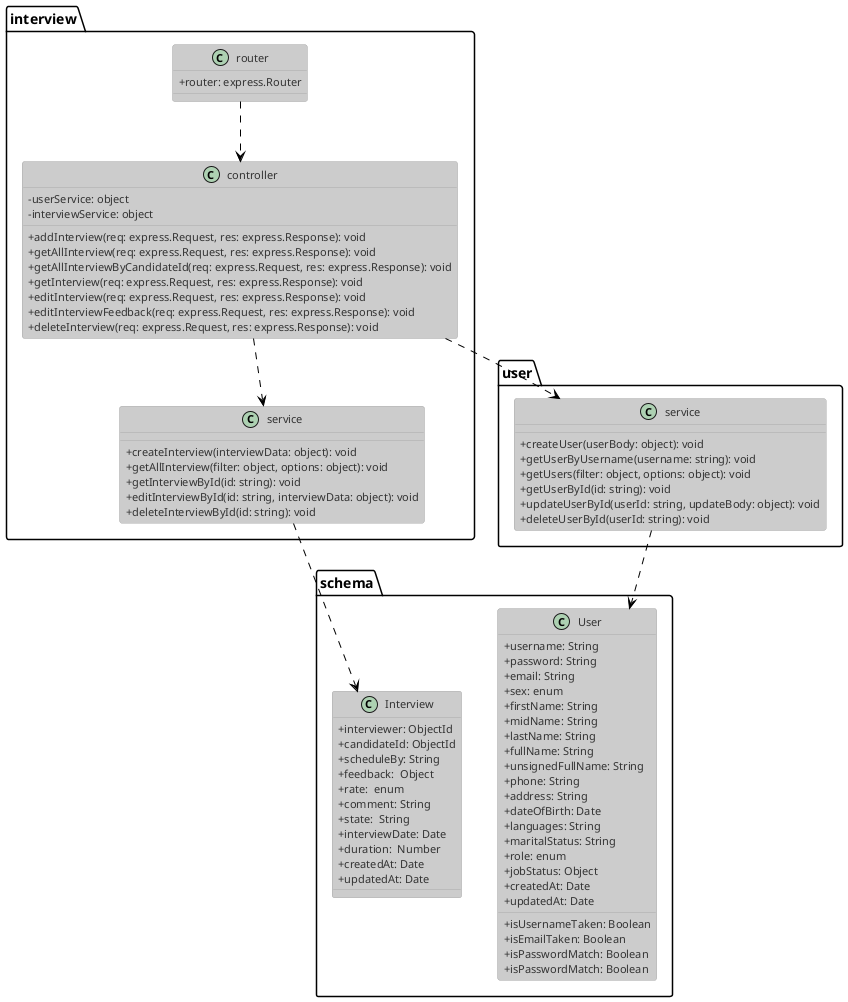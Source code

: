@startuml interviewClass
!theme reddress-lightblue

skinparam classAttributeIconSize 0
class interview.controller{
  - {field} userService: object
  - {field} interviewService: object

  + {method} addInterview(req: express.Request, res: express.Response): void
  + {method} getAllInterview(req: express.Request, res: express.Response): void
  + {method} getAllInterviewByCandidateId(req: express.Request, res: express.Response): void
  + {method} getInterview(req: express.Request, res: express.Response): void
  + {method} editInterview(req: express.Request, res: express.Response): void
  + {method} editInterviewFeedback(req: express.Request, res: express.Response): void
  + {method} deleteInterview(req: express.Request, res: express.Response): void
}

class interview.service{
  + {method} createInterview(interviewData: object): void
  + {method} getAllInterview(filter: object, options: object): void
  + {method} getInterviewById(id: string): void
  + {method} editInterviewById(id: string, interviewData: object): void
  + {method} deleteInterviewById(id: string): void
}

class interview.router{
  + {field} router: express.Router
}

class user.service{
  + {method} createUser(userBody: object): void
  + {method} getUserByUsername(username: string): void
  + {method} getUsers(filter: object, options: object): void
  + {method} getUserById(id: string): void
  + {method} updateUserById(userId: string, updateBody: object): void
  + {method} deleteUserById(userId: string): void
}


class schema.Interview {
  + {field} interviewer: ObjectId
  + {field} candidateId: ObjectId
  + {field} scheduleBy: String
  + {field} feedback:  Object
  + {field} rate:  enum 
  + {field} comment: String
  + {field} state:  String 
  + {field} interviewDate: Date 
  + {field} duration:  Number
  + {field} createdAt: Date
  + {field} updatedAt: Date
}

class schema.User {
  + {field} username: String
  + {field} password: String
  + {field} email: String 
  + {field} sex: enum
  + {field} firstName: String 
  + {field} midName: String
  + {field} lastName: String 
  + {field} fullName: String 
  + {field} unsignedFullName: String
  + {field} phone: String
  + {field} address: String
  + {field} dateOfBirth: Date
  + {field} languages: String
  + {field} maritalStatus: String
  + {field} role: enum
  + {field} jobStatus: Object
  + {field} createdAt: Date
  + {field} updatedAt: Date

  + {method} isUsernameTaken: Boolean
  + {method} isEmailTaken: Boolean
  + {method} isPasswordMatch: Boolean
  + {method} isPasswordMatch: Boolean
}

interview.router ..> interview.controller
interview.controller ..> interview.service
interview.controller ..> user.service
interview.service ..> schema.Interview
user.service ..> schema.User
@enduml
